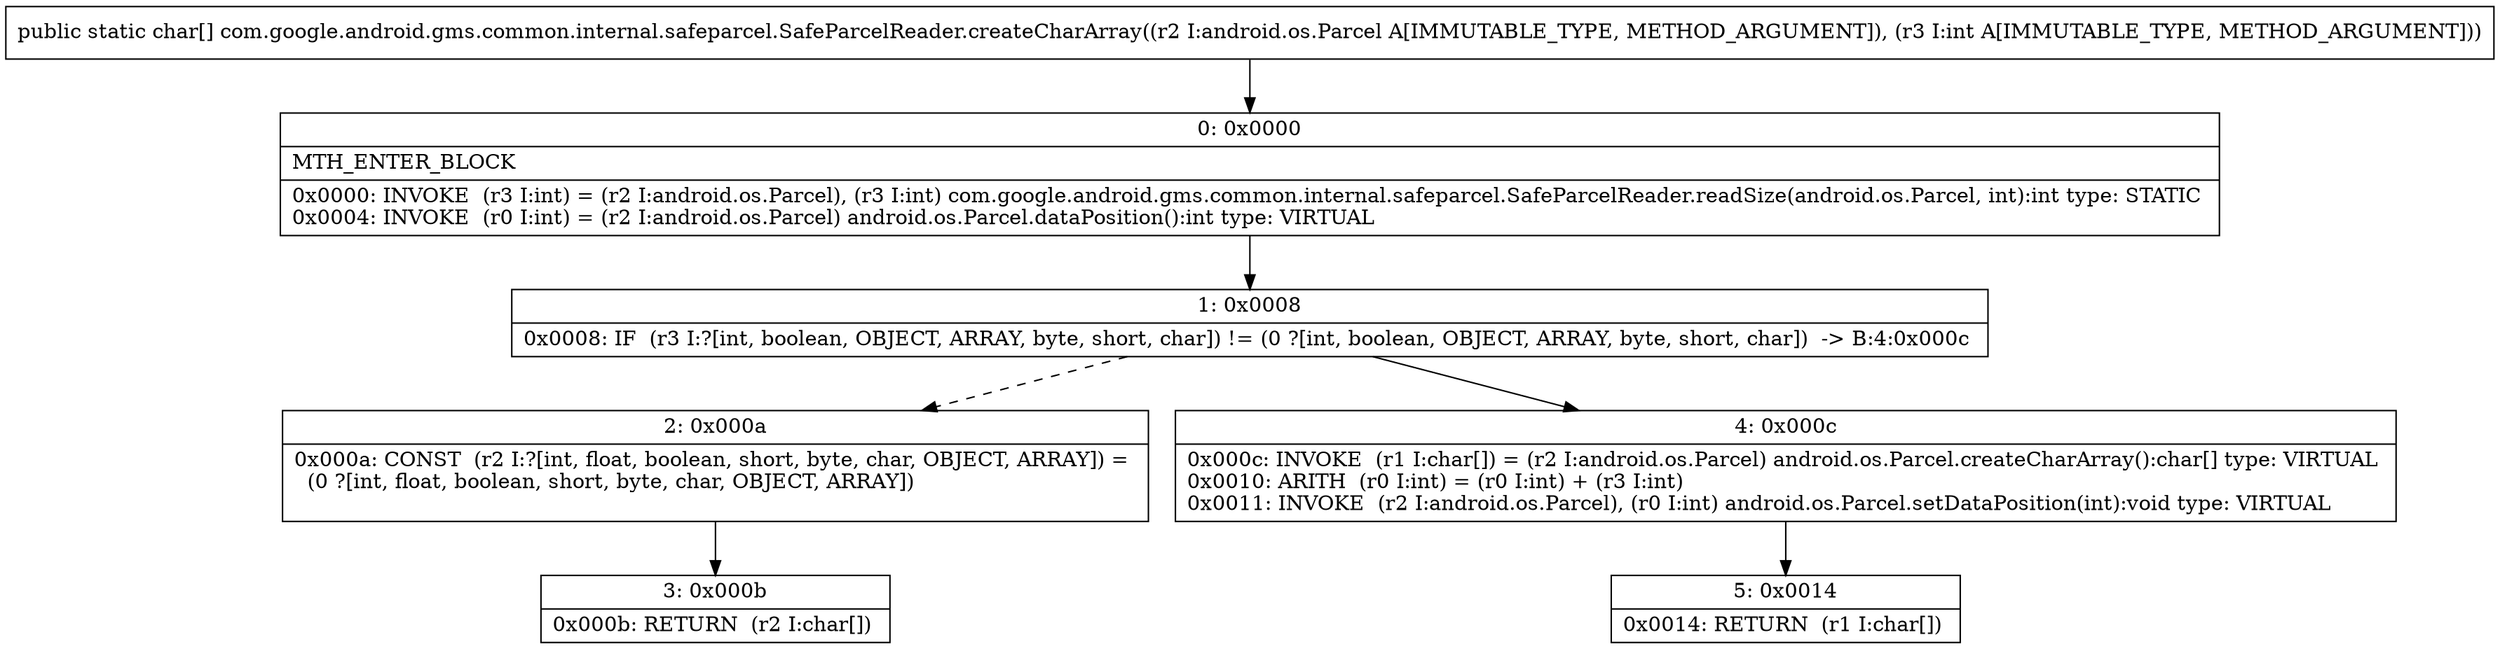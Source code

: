 digraph "CFG forcom.google.android.gms.common.internal.safeparcel.SafeParcelReader.createCharArray(Landroid\/os\/Parcel;I)[C" {
Node_0 [shape=record,label="{0\:\ 0x0000|MTH_ENTER_BLOCK\l|0x0000: INVOKE  (r3 I:int) = (r2 I:android.os.Parcel), (r3 I:int) com.google.android.gms.common.internal.safeparcel.SafeParcelReader.readSize(android.os.Parcel, int):int type: STATIC \l0x0004: INVOKE  (r0 I:int) = (r2 I:android.os.Parcel) android.os.Parcel.dataPosition():int type: VIRTUAL \l}"];
Node_1 [shape=record,label="{1\:\ 0x0008|0x0008: IF  (r3 I:?[int, boolean, OBJECT, ARRAY, byte, short, char]) != (0 ?[int, boolean, OBJECT, ARRAY, byte, short, char])  \-\> B:4:0x000c \l}"];
Node_2 [shape=record,label="{2\:\ 0x000a|0x000a: CONST  (r2 I:?[int, float, boolean, short, byte, char, OBJECT, ARRAY]) = \l  (0 ?[int, float, boolean, short, byte, char, OBJECT, ARRAY])\l \l}"];
Node_3 [shape=record,label="{3\:\ 0x000b|0x000b: RETURN  (r2 I:char[]) \l}"];
Node_4 [shape=record,label="{4\:\ 0x000c|0x000c: INVOKE  (r1 I:char[]) = (r2 I:android.os.Parcel) android.os.Parcel.createCharArray():char[] type: VIRTUAL \l0x0010: ARITH  (r0 I:int) = (r0 I:int) + (r3 I:int) \l0x0011: INVOKE  (r2 I:android.os.Parcel), (r0 I:int) android.os.Parcel.setDataPosition(int):void type: VIRTUAL \l}"];
Node_5 [shape=record,label="{5\:\ 0x0014|0x0014: RETURN  (r1 I:char[]) \l}"];
MethodNode[shape=record,label="{public static char[] com.google.android.gms.common.internal.safeparcel.SafeParcelReader.createCharArray((r2 I:android.os.Parcel A[IMMUTABLE_TYPE, METHOD_ARGUMENT]), (r3 I:int A[IMMUTABLE_TYPE, METHOD_ARGUMENT])) }"];
MethodNode -> Node_0;
Node_0 -> Node_1;
Node_1 -> Node_2[style=dashed];
Node_1 -> Node_4;
Node_2 -> Node_3;
Node_4 -> Node_5;
}

